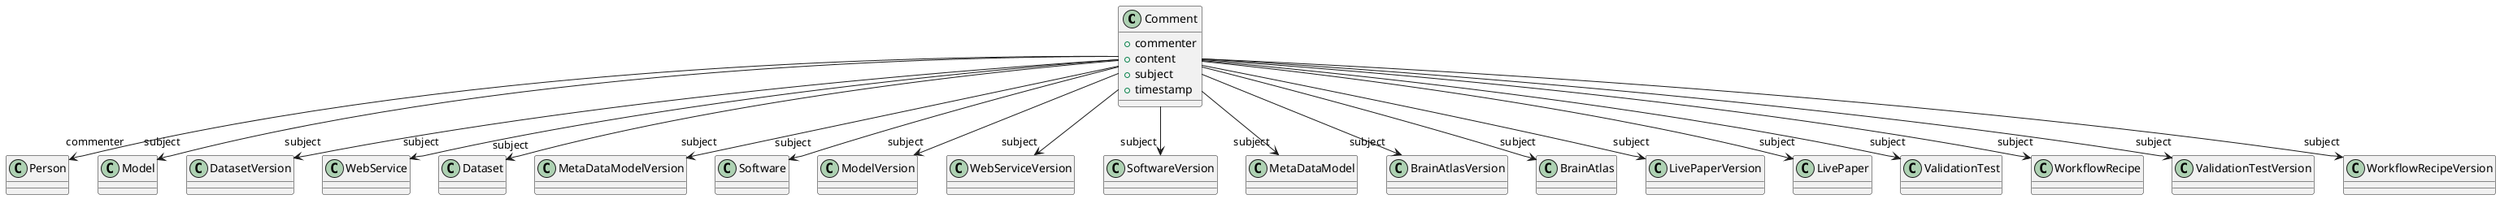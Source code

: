 @startuml
class Comment {
+commenter
+content
+subject
+timestamp

}
Comment -d-> "commenter" Person
Comment -d-> "subject" Model
Comment -d-> "subject" DatasetVersion
Comment -d-> "subject" WebService
Comment -d-> "subject" Dataset
Comment -d-> "subject" MetaDataModelVersion
Comment -d-> "subject" Software
Comment -d-> "subject" ModelVersion
Comment -d-> "subject" WebServiceVersion
Comment -d-> "subject" SoftwareVersion
Comment -d-> "subject" MetaDataModel
Comment -d-> "subject" BrainAtlasVersion
Comment -d-> "subject" BrainAtlas
Comment -d-> "subject" LivePaperVersion
Comment -d-> "subject" LivePaper
Comment -d-> "subject" ValidationTest
Comment -d-> "subject" WorkflowRecipe
Comment -d-> "subject" ValidationTestVersion
Comment -d-> "subject" WorkflowRecipeVersion

@enduml